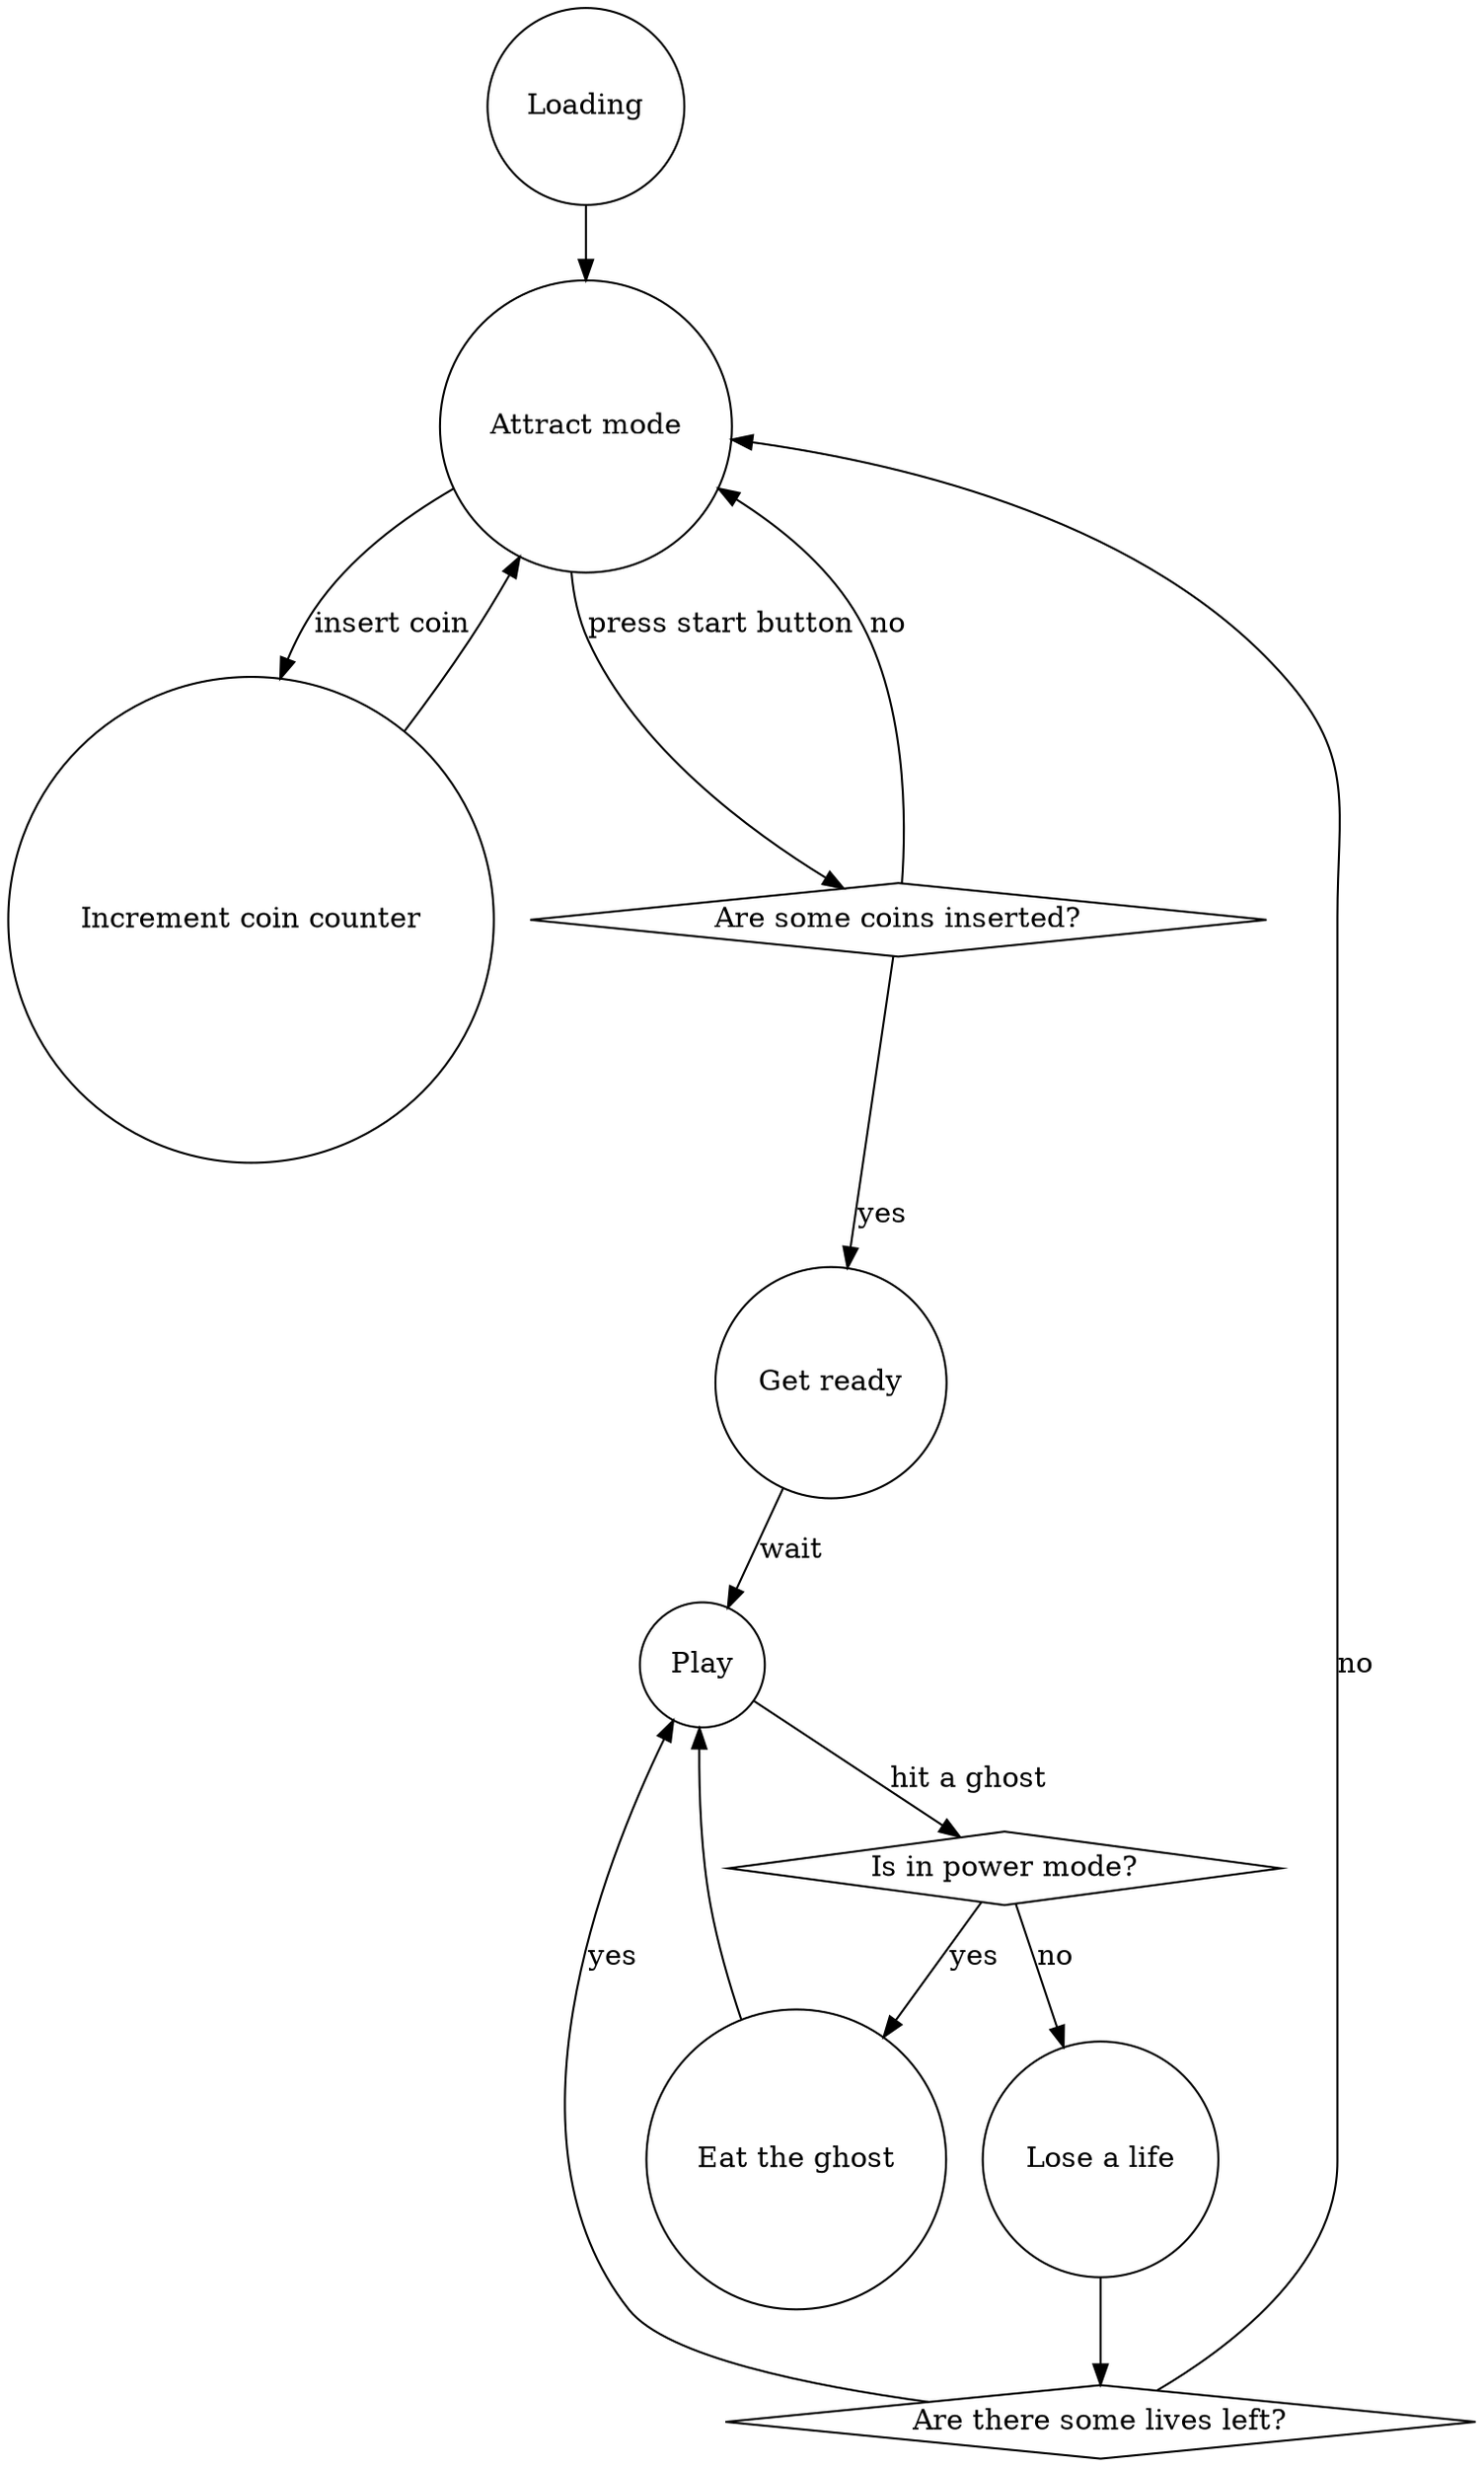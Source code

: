 # Source:
# http://www.graphviz.org/content/fsm
# http://www.graphviz.org/Gallery/directed/fsm.gv.txt

digraph pacman_dfsm {

node [ shape = circle ];
loading [ label = "Loading" ];
idle [ label = "Attract mode" ];
increasecoins [ label = "Increment coin counter" ];
aretherecoins [ label = "Are some coins inserted?", shape = diamond ];
ready [ label = "Get ready" ];
play [ label = "Play" ];
ispowermode [ label = "Is in power mode?", shape = diamond ];
arelivesleft [ label = "Are there some lives left?", shape = diamond ];
eatghost [ label = "Eat the ghost" ];
loselife [ label = "Lose a life" ];

loading -> idle;
idle -> increasecoins [ label = "insert coin" ];
increasecoins -> idle;
idle -> aretherecoins [ label = "press start button" ];
aretherecoins -> ready [ label = "yes" ];
aretherecoins -> idle [ label = "no" ];
ready -> play [ label = "wait" ];
play -> ispowermode [ label = "hit a ghost" ];
ispowermode -> eatghost [ label = "yes" ];
eatghost -> play;
ispowermode -> loselife [ label = "no" ];
loselife -> arelivesleft;
arelivesleft -> play [ label = "yes" ];
arelivesleft -> idle [ label = "no" ];

}
